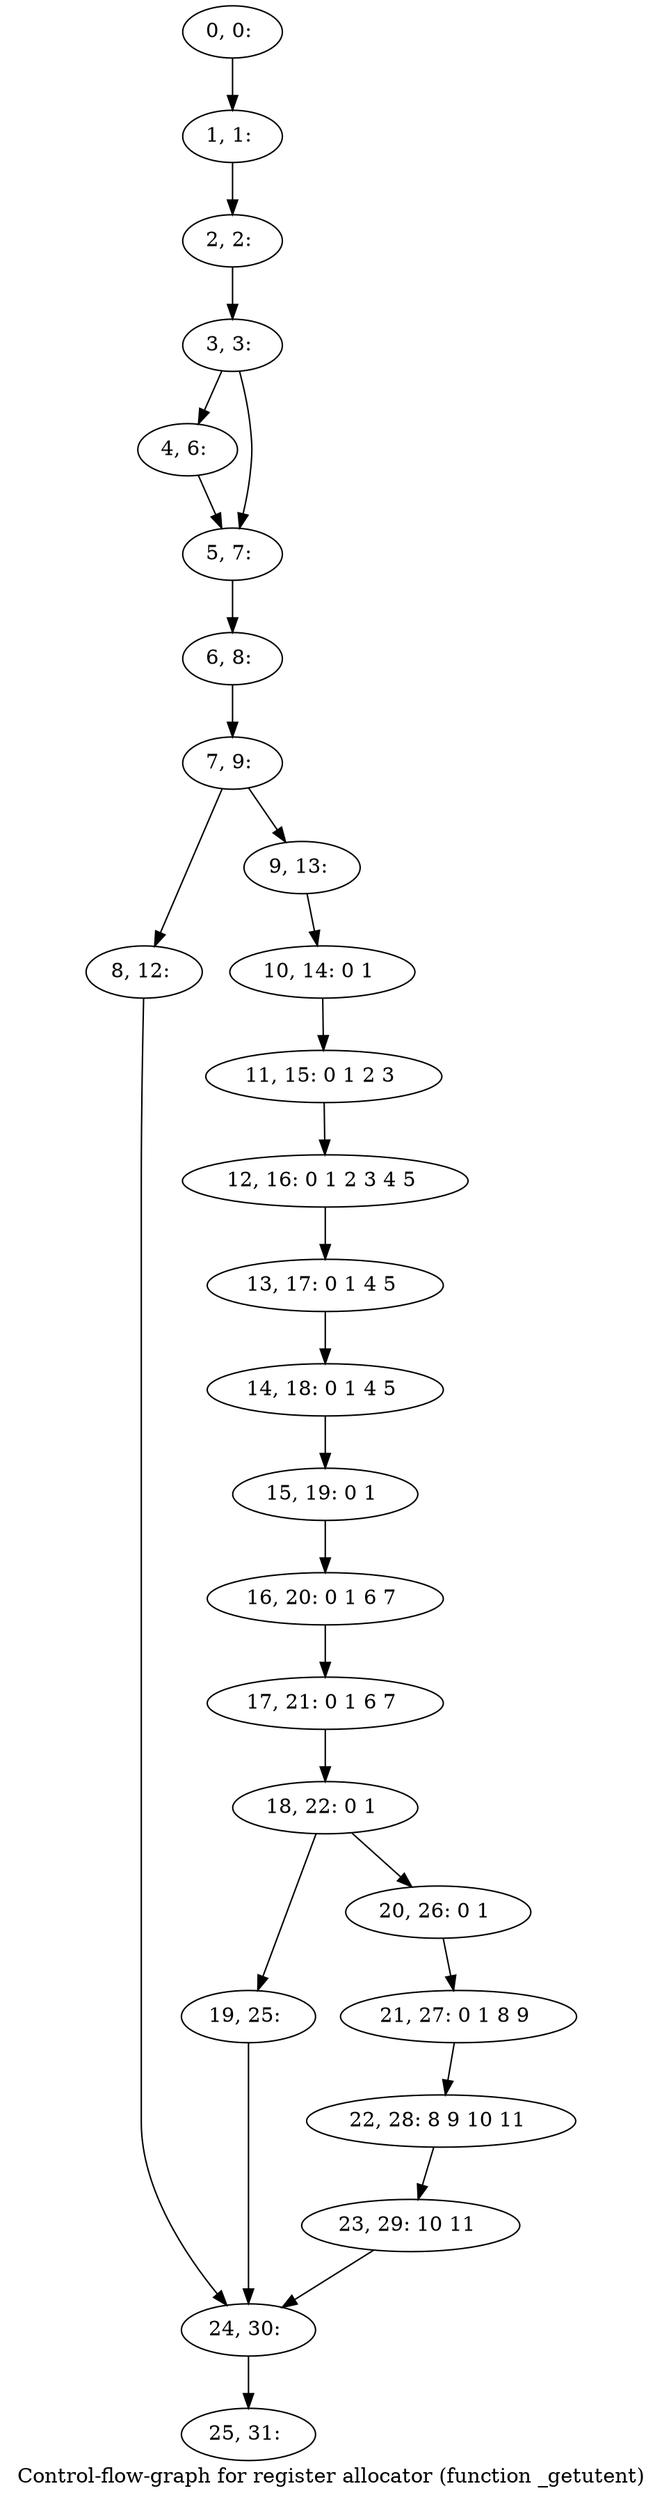 digraph G {
graph [label="Control-flow-graph for register allocator (function _getutent)"]
0[label="0, 0: "];
1[label="1, 1: "];
2[label="2, 2: "];
3[label="3, 3: "];
4[label="4, 6: "];
5[label="5, 7: "];
6[label="6, 8: "];
7[label="7, 9: "];
8[label="8, 12: "];
9[label="9, 13: "];
10[label="10, 14: 0 1 "];
11[label="11, 15: 0 1 2 3 "];
12[label="12, 16: 0 1 2 3 4 5 "];
13[label="13, 17: 0 1 4 5 "];
14[label="14, 18: 0 1 4 5 "];
15[label="15, 19: 0 1 "];
16[label="16, 20: 0 1 6 7 "];
17[label="17, 21: 0 1 6 7 "];
18[label="18, 22: 0 1 "];
19[label="19, 25: "];
20[label="20, 26: 0 1 "];
21[label="21, 27: 0 1 8 9 "];
22[label="22, 28: 8 9 10 11 "];
23[label="23, 29: 10 11 "];
24[label="24, 30: "];
25[label="25, 31: "];
0->1 ;
1->2 ;
2->3 ;
3->4 ;
3->5 ;
4->5 ;
5->6 ;
6->7 ;
7->8 ;
7->9 ;
8->24 ;
9->10 ;
10->11 ;
11->12 ;
12->13 ;
13->14 ;
14->15 ;
15->16 ;
16->17 ;
17->18 ;
18->19 ;
18->20 ;
19->24 ;
20->21 ;
21->22 ;
22->23 ;
23->24 ;
24->25 ;
}
